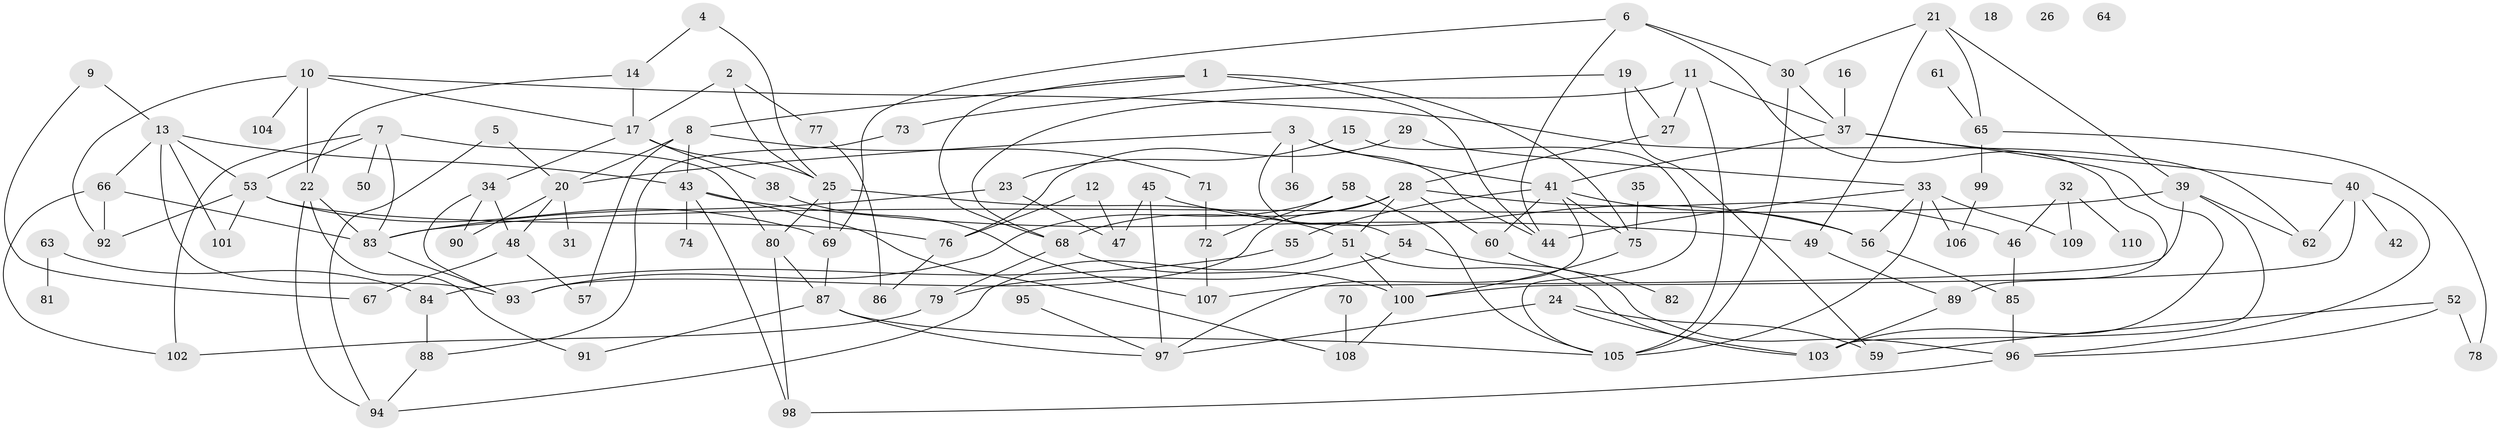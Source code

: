 // Generated by graph-tools (version 1.1) at 2025/25/03/09/25 03:25:18]
// undirected, 110 vertices, 177 edges
graph export_dot {
graph [start="1"]
  node [color=gray90,style=filled];
  1;
  2;
  3;
  4;
  5;
  6;
  7;
  8;
  9;
  10;
  11;
  12;
  13;
  14;
  15;
  16;
  17;
  18;
  19;
  20;
  21;
  22;
  23;
  24;
  25;
  26;
  27;
  28;
  29;
  30;
  31;
  32;
  33;
  34;
  35;
  36;
  37;
  38;
  39;
  40;
  41;
  42;
  43;
  44;
  45;
  46;
  47;
  48;
  49;
  50;
  51;
  52;
  53;
  54;
  55;
  56;
  57;
  58;
  59;
  60;
  61;
  62;
  63;
  64;
  65;
  66;
  67;
  68;
  69;
  70;
  71;
  72;
  73;
  74;
  75;
  76;
  77;
  78;
  79;
  80;
  81;
  82;
  83;
  84;
  85;
  86;
  87;
  88;
  89;
  90;
  91;
  92;
  93;
  94;
  95;
  96;
  97;
  98;
  99;
  100;
  101;
  102;
  103;
  104;
  105;
  106;
  107;
  108;
  109;
  110;
  1 -- 8;
  1 -- 44;
  1 -- 68;
  1 -- 75;
  2 -- 17;
  2 -- 25;
  2 -- 77;
  3 -- 20;
  3 -- 36;
  3 -- 41;
  3 -- 44;
  3 -- 54;
  4 -- 14;
  4 -- 25;
  5 -- 20;
  5 -- 94;
  6 -- 30;
  6 -- 44;
  6 -- 69;
  6 -- 89;
  7 -- 50;
  7 -- 53;
  7 -- 80;
  7 -- 83;
  7 -- 102;
  8 -- 20;
  8 -- 43;
  8 -- 57;
  8 -- 71;
  9 -- 13;
  9 -- 67;
  10 -- 17;
  10 -- 22;
  10 -- 62;
  10 -- 92;
  10 -- 104;
  11 -- 27;
  11 -- 37;
  11 -- 68;
  11 -- 105;
  12 -- 47;
  12 -- 76;
  13 -- 43;
  13 -- 53;
  13 -- 66;
  13 -- 93;
  13 -- 101;
  14 -- 17;
  14 -- 22;
  15 -- 23;
  15 -- 105;
  16 -- 37;
  17 -- 25;
  17 -- 34;
  17 -- 38;
  19 -- 27;
  19 -- 59;
  19 -- 73;
  20 -- 31;
  20 -- 48;
  20 -- 90;
  21 -- 30;
  21 -- 39;
  21 -- 49;
  21 -- 65;
  22 -- 83;
  22 -- 91;
  22 -- 94;
  23 -- 47;
  23 -- 83;
  24 -- 59;
  24 -- 97;
  24 -- 103;
  25 -- 51;
  25 -- 69;
  25 -- 80;
  27 -- 28;
  28 -- 46;
  28 -- 51;
  28 -- 60;
  28 -- 68;
  28 -- 93;
  29 -- 33;
  29 -- 76;
  30 -- 37;
  30 -- 105;
  32 -- 46;
  32 -- 109;
  32 -- 110;
  33 -- 44;
  33 -- 56;
  33 -- 105;
  33 -- 106;
  33 -- 109;
  34 -- 48;
  34 -- 90;
  34 -- 93;
  35 -- 75;
  37 -- 40;
  37 -- 41;
  37 -- 103;
  38 -- 107;
  39 -- 62;
  39 -- 83;
  39 -- 103;
  39 -- 107;
  40 -- 42;
  40 -- 62;
  40 -- 96;
  40 -- 100;
  41 -- 55;
  41 -- 56;
  41 -- 60;
  41 -- 75;
  41 -- 97;
  43 -- 49;
  43 -- 74;
  43 -- 98;
  43 -- 108;
  45 -- 47;
  45 -- 56;
  45 -- 97;
  46 -- 85;
  48 -- 57;
  48 -- 67;
  49 -- 89;
  51 -- 94;
  51 -- 100;
  51 -- 103;
  52 -- 59;
  52 -- 78;
  52 -- 96;
  53 -- 69;
  53 -- 76;
  53 -- 92;
  53 -- 101;
  54 -- 79;
  54 -- 96;
  55 -- 84;
  56 -- 85;
  58 -- 72;
  58 -- 93;
  58 -- 105;
  60 -- 82;
  61 -- 65;
  63 -- 81;
  63 -- 84;
  65 -- 78;
  65 -- 99;
  66 -- 83;
  66 -- 92;
  66 -- 102;
  68 -- 79;
  68 -- 100;
  69 -- 87;
  70 -- 108;
  71 -- 72;
  72 -- 107;
  73 -- 88;
  75 -- 100;
  76 -- 86;
  77 -- 86;
  79 -- 102;
  80 -- 87;
  80 -- 98;
  83 -- 93;
  84 -- 88;
  85 -- 96;
  87 -- 91;
  87 -- 97;
  87 -- 105;
  88 -- 94;
  89 -- 103;
  95 -- 97;
  96 -- 98;
  99 -- 106;
  100 -- 108;
}
